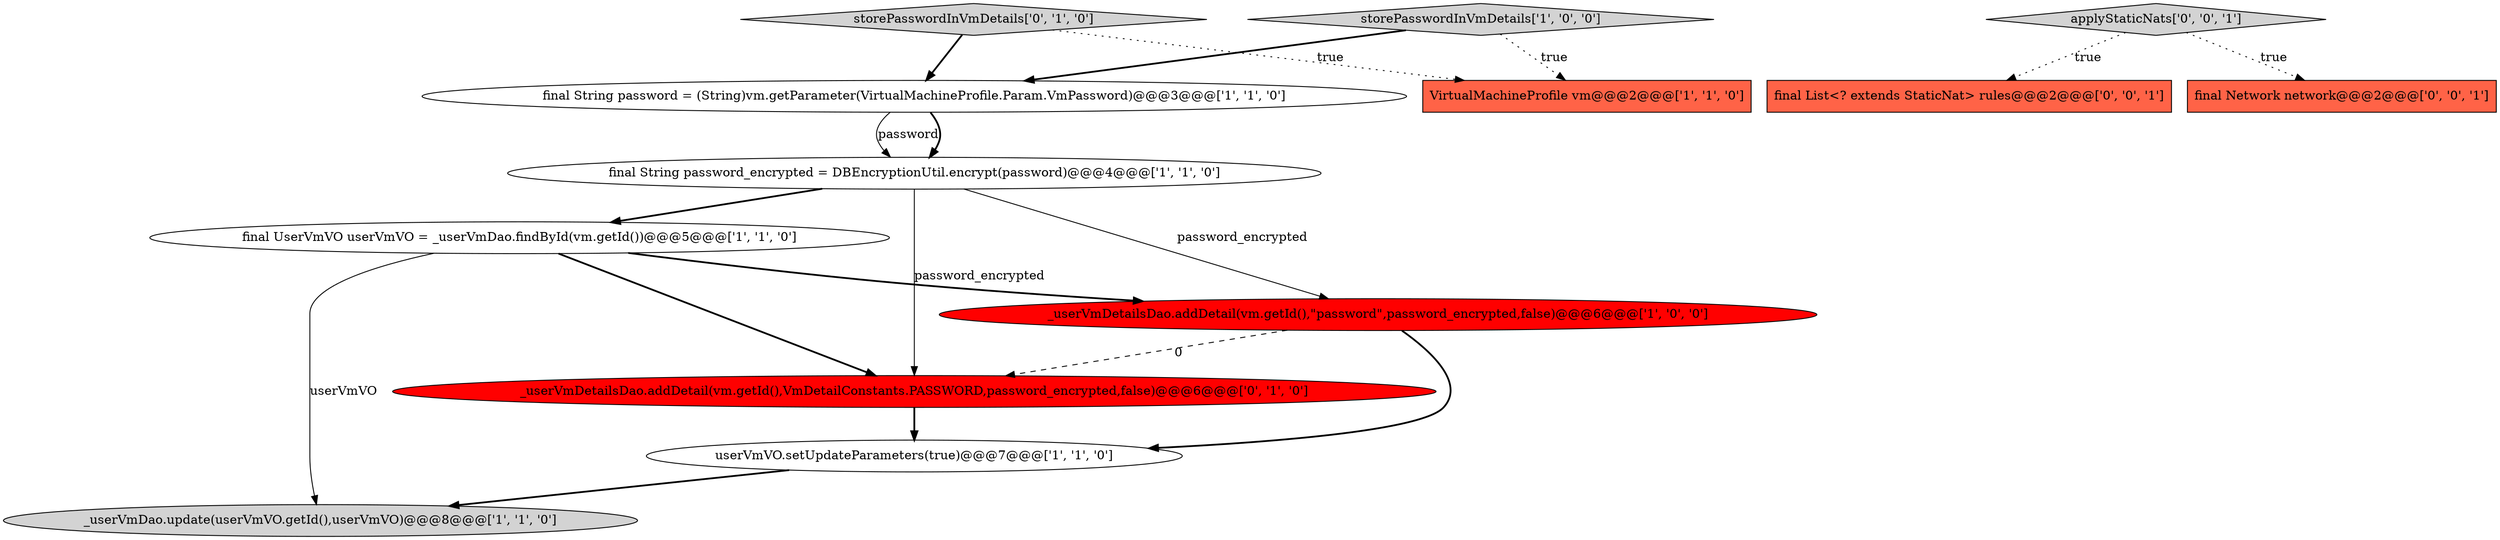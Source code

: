 digraph {
2 [style = filled, label = "final String password_encrypted = DBEncryptionUtil.encrypt(password)@@@4@@@['1', '1', '0']", fillcolor = white, shape = ellipse image = "AAA0AAABBB1BBB"];
9 [style = filled, label = "_userVmDetailsDao.addDetail(vm.getId(),VmDetailConstants.PASSWORD,password_encrypted,false)@@@6@@@['0', '1', '0']", fillcolor = red, shape = ellipse image = "AAA1AAABBB2BBB"];
5 [style = filled, label = "userVmVO.setUpdateParameters(true)@@@7@@@['1', '1', '0']", fillcolor = white, shape = ellipse image = "AAA0AAABBB1BBB"];
11 [style = filled, label = "final List<? extends StaticNat> rules@@@2@@@['0', '0', '1']", fillcolor = tomato, shape = box image = "AAA0AAABBB3BBB"];
1 [style = filled, label = "_userVmDao.update(userVmVO.getId(),userVmVO)@@@8@@@['1', '1', '0']", fillcolor = lightgray, shape = ellipse image = "AAA0AAABBB1BBB"];
12 [style = filled, label = "final Network network@@@2@@@['0', '0', '1']", fillcolor = tomato, shape = box image = "AAA0AAABBB3BBB"];
10 [style = filled, label = "applyStaticNats['0', '0', '1']", fillcolor = lightgray, shape = diamond image = "AAA0AAABBB3BBB"];
4 [style = filled, label = "VirtualMachineProfile vm@@@2@@@['1', '1', '0']", fillcolor = tomato, shape = box image = "AAA0AAABBB1BBB"];
0 [style = filled, label = "final UserVmVO userVmVO = _userVmDao.findById(vm.getId())@@@5@@@['1', '1', '0']", fillcolor = white, shape = ellipse image = "AAA0AAABBB1BBB"];
8 [style = filled, label = "storePasswordInVmDetails['0', '1', '0']", fillcolor = lightgray, shape = diamond image = "AAA0AAABBB2BBB"];
3 [style = filled, label = "final String password = (String)vm.getParameter(VirtualMachineProfile.Param.VmPassword)@@@3@@@['1', '1', '0']", fillcolor = white, shape = ellipse image = "AAA0AAABBB1BBB"];
7 [style = filled, label = "storePasswordInVmDetails['1', '0', '0']", fillcolor = lightgray, shape = diamond image = "AAA0AAABBB1BBB"];
6 [style = filled, label = "_userVmDetailsDao.addDetail(vm.getId(),\"password\",password_encrypted,false)@@@6@@@['1', '0', '0']", fillcolor = red, shape = ellipse image = "AAA1AAABBB1BBB"];
9->5 [style = bold, label=""];
0->1 [style = solid, label="userVmVO"];
2->6 [style = solid, label="password_encrypted"];
5->1 [style = bold, label=""];
6->5 [style = bold, label=""];
0->9 [style = bold, label=""];
2->0 [style = bold, label=""];
3->2 [style = solid, label="password"];
10->12 [style = dotted, label="true"];
3->2 [style = bold, label=""];
6->9 [style = dashed, label="0"];
10->11 [style = dotted, label="true"];
2->9 [style = solid, label="password_encrypted"];
0->6 [style = bold, label=""];
8->4 [style = dotted, label="true"];
7->3 [style = bold, label=""];
7->4 [style = dotted, label="true"];
8->3 [style = bold, label=""];
}
